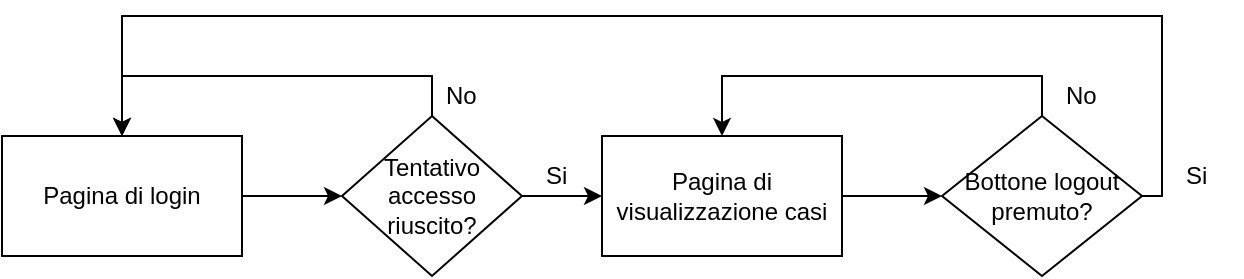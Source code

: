 <mxfile version="11.2.5" type="device" pages="1"><diagram id="zyPT1WrspqYedzCWC7mj" name="Page-1"><mxGraphModel dx="1038" dy="582" grid="1" gridSize="10" guides="1" tooltips="1" connect="1" arrows="1" fold="1" page="1" pageScale="1" pageWidth="827" pageHeight="1169" math="0" shadow="0"><root><mxCell id="0"/><mxCell id="1" parent="0"/><mxCell id="T8X2e3TbCQOORuQ3KGmO-3" value="" style="edgeStyle=orthogonalEdgeStyle;rounded=0;orthogonalLoop=1;jettySize=auto;html=1;" edge="1" parent="1" source="T8X2e3TbCQOORuQ3KGmO-1" target="T8X2e3TbCQOORuQ3KGmO-2"><mxGeometry relative="1" as="geometry"/></mxCell><mxCell id="T8X2e3TbCQOORuQ3KGmO-1" value="Pagina di login" style="rounded=0;whiteSpace=wrap;html=1;" vertex="1" parent="1"><mxGeometry x="40" y="70" width="120" height="60" as="geometry"/></mxCell><mxCell id="T8X2e3TbCQOORuQ3KGmO-4" style="edgeStyle=orthogonalEdgeStyle;rounded=0;orthogonalLoop=1;jettySize=auto;html=1;exitX=0.5;exitY=0;exitDx=0;exitDy=0;entryX=0.5;entryY=0;entryDx=0;entryDy=0;" edge="1" parent="1" source="T8X2e3TbCQOORuQ3KGmO-2" target="T8X2e3TbCQOORuQ3KGmO-1"><mxGeometry relative="1" as="geometry"/></mxCell><mxCell id="T8X2e3TbCQOORuQ3KGmO-7" value="" style="edgeStyle=orthogonalEdgeStyle;rounded=0;orthogonalLoop=1;jettySize=auto;html=1;" edge="1" parent="1" source="T8X2e3TbCQOORuQ3KGmO-2" target="T8X2e3TbCQOORuQ3KGmO-6"><mxGeometry relative="1" as="geometry"/></mxCell><mxCell id="T8X2e3TbCQOORuQ3KGmO-2" value="Tentativo accesso riuscito?" style="rhombus;whiteSpace=wrap;html=1;" vertex="1" parent="1"><mxGeometry x="210" y="60" width="90" height="80" as="geometry"/></mxCell><mxCell id="T8X2e3TbCQOORuQ3KGmO-5" value="No" style="text;html=1;resizable=0;points=[];autosize=1;align=left;verticalAlign=top;spacingTop=-4;" vertex="1" parent="1"><mxGeometry x="260" y="40" width="30" height="20" as="geometry"/></mxCell><mxCell id="T8X2e3TbCQOORuQ3KGmO-10" value="" style="edgeStyle=orthogonalEdgeStyle;rounded=0;orthogonalLoop=1;jettySize=auto;html=1;" edge="1" parent="1" source="T8X2e3TbCQOORuQ3KGmO-6" target="T8X2e3TbCQOORuQ3KGmO-9"><mxGeometry relative="1" as="geometry"/></mxCell><mxCell id="T8X2e3TbCQOORuQ3KGmO-6" value="Pagina di visualizzazione casi" style="rounded=0;whiteSpace=wrap;html=1;" vertex="1" parent="1"><mxGeometry x="340" y="70" width="120" height="60" as="geometry"/></mxCell><mxCell id="T8X2e3TbCQOORuQ3KGmO-8" value="Si" style="text;html=1;resizable=0;points=[];autosize=1;align=left;verticalAlign=top;spacingTop=-4;" vertex="1" parent="1"><mxGeometry x="310" y="80" width="30" height="20" as="geometry"/></mxCell><mxCell id="T8X2e3TbCQOORuQ3KGmO-12" style="edgeStyle=orthogonalEdgeStyle;rounded=0;orthogonalLoop=1;jettySize=auto;html=1;exitX=1;exitY=0.5;exitDx=0;exitDy=0;" edge="1" parent="1" source="T8X2e3TbCQOORuQ3KGmO-9"><mxGeometry relative="1" as="geometry"><mxPoint x="100" y="70" as="targetPoint"/><mxPoint x="630" y="40" as="sourcePoint"/><Array as="points"><mxPoint x="620" y="100"/><mxPoint x="620" y="10"/><mxPoint x="100" y="10"/></Array></mxGeometry></mxCell><mxCell id="T8X2e3TbCQOORuQ3KGmO-14" style="edgeStyle=orthogonalEdgeStyle;rounded=0;orthogonalLoop=1;jettySize=auto;html=1;exitX=0.5;exitY=0;exitDx=0;exitDy=0;entryX=0.5;entryY=0;entryDx=0;entryDy=0;" edge="1" parent="1" source="T8X2e3TbCQOORuQ3KGmO-9" target="T8X2e3TbCQOORuQ3KGmO-6"><mxGeometry relative="1" as="geometry"/></mxCell><mxCell id="T8X2e3TbCQOORuQ3KGmO-9" value="Bottone logout premuto?" style="rhombus;whiteSpace=wrap;html=1;" vertex="1" parent="1"><mxGeometry x="510" y="60" width="100" height="80" as="geometry"/></mxCell><mxCell id="T8X2e3TbCQOORuQ3KGmO-13" value="Si" style="text;html=1;resizable=0;points=[];autosize=1;align=left;verticalAlign=top;spacingTop=-4;" vertex="1" parent="1"><mxGeometry x="630" y="80" width="30" height="20" as="geometry"/></mxCell><mxCell id="T8X2e3TbCQOORuQ3KGmO-15" value="No" style="text;html=1;resizable=0;points=[];autosize=1;align=left;verticalAlign=top;spacingTop=-4;" vertex="1" parent="1"><mxGeometry x="570" y="40" width="30" height="20" as="geometry"/></mxCell></root></mxGraphModel></diagram></mxfile>
